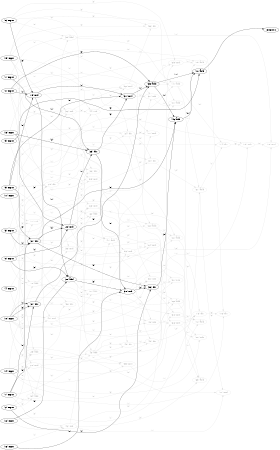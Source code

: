 digraph NeuralNetwork {
rankdir=LR;
size="4,3";
center = true;
node0 [label="(0) Input", color=black, labelfontcolor=black, fontcolor=black];
node1 [label="(1) Input", color=black, labelfontcolor=black, fontcolor=black];
node2 [label="(2) Input", color=black, labelfontcolor=black, fontcolor=black];
node3 [label="(3) Input", color=black, labelfontcolor=black, fontcolor=black];
node4 [label="(4) Input", color=black, labelfontcolor=black, fontcolor=black];
node5 [label="(5) Input", color=black, labelfontcolor=black, fontcolor=black];
node6 [label="(6) Input", color=black, labelfontcolor=black, fontcolor=black];
node7 [label="(7) Input", color=black, labelfontcolor=black, fontcolor=black];
node8 [label="(8) Input", color=black, labelfontcolor=black, fontcolor=black];
node9 [label="(9) Input", color=black, labelfontcolor=black, fontcolor=black];
node10 [label="(10) Input", color=black, labelfontcolor=black, fontcolor=black];
node11 [label="(11) Input", color=black, labelfontcolor=black, fontcolor=black];
node12 [label="(12) Input", color=black, labelfontcolor=black, fontcolor=black];
node13 [label="(13) Input", color=black, labelfontcolor=black, fontcolor=black];
node14 [label="(14) Input", color=black, labelfontcolor=black, fontcolor=black];
node15 [label="(15) Input", color=black, labelfontcolor=black, fontcolor=black];
node16 [label="(16) Input", color=black, labelfontcolor=black, fontcolor=black];
node17 [label="(17) sub", color=lightgrey, labelfontcolor=lightgrey, fontcolor=lightgrey];
node3 -> node17 [label=" (0)", labelfontcolor=lightgrey, fontcolor=lightgrey, bold=true, color=lightgrey];
node5 -> node17 [label=" (1)", labelfontcolor=lightgrey, fontcolor=lightgrey, bold=true, color=lightgrey];
node4 -> node17 [label=" (2)", labelfontcolor=lightgrey, fontcolor=lightgrey, bold=true, color=lightgrey];
node18 [label="(18) add", color=lightgrey, labelfontcolor=lightgrey, fontcolor=lightgrey];
node8 -> node18 [label=" (0)", labelfontcolor=lightgrey, fontcolor=lightgrey, bold=true, color=lightgrey];
node15 -> node18 [label=" (1)", labelfontcolor=lightgrey, fontcolor=lightgrey, bold=true, color=lightgrey];
node14 -> node18 [label=" (2)", labelfontcolor=lightgrey, fontcolor=lightgrey, bold=true, color=lightgrey];
node19 [label="(19) mul", color=black, labelfontcolor=black, fontcolor=black];
node5 -> node19 [label=" (0)", labelfontcolor=black, fontcolor=black, bold=true, color=black];
node0 -> node19 [label=" (1)", labelfontcolor=black, fontcolor=black, bold=true, color=black];
node6 -> node19 [label=" (2)", labelfontcolor=black, fontcolor=black, bold=true, color=black];
node20 [label="(20) add", color=black, labelfontcolor=black, fontcolor=black];
node12 -> node20 [label=" (0)", labelfontcolor=black, fontcolor=black, bold=true, color=black];
node19 -> node20 [label=" (1)", labelfontcolor=black, fontcolor=black, bold=true, color=black];
node8 -> node20 [label=" (2)", labelfontcolor=black, fontcolor=black, bold=true, color=black];
node21 [label="(21) div", color=black, labelfontcolor=black, fontcolor=black];
node7 -> node21 [label=" (0)", labelfontcolor=black, fontcolor=black, bold=true, color=black];
node3 -> node21 [label=" (1)", labelfontcolor=black, fontcolor=black, bold=true, color=black];
node5 -> node21 [label=" (2)", labelfontcolor=black, fontcolor=black, bold=true, color=black];
node22 [label="(22) mul", color=black, labelfontcolor=black, fontcolor=black];
node21 -> node22 [label=" (0)", labelfontcolor=black, fontcolor=black, bold=true, color=black];
node8 -> node22 [label=" (1)", labelfontcolor=black, fontcolor=black, bold=true, color=black];
node13 -> node22 [label=" (2)", labelfontcolor=black, fontcolor=black, bold=true, color=black];
node23 [label="(23) div", color=black, labelfontcolor=black, fontcolor=black];
node22 -> node23 [label=" (0)", labelfontcolor=black, fontcolor=black, bold=true, color=black];
node1 -> node23 [label=" (1)", labelfontcolor=black, fontcolor=black, bold=true, color=black];
node13 -> node23 [label=" (2)", labelfontcolor=black, fontcolor=black, bold=true, color=black];
node24 [label="(24) div", color=lightgrey, labelfontcolor=lightgrey, fontcolor=lightgrey];
node11 -> node24 [label=" (0)", labelfontcolor=lightgrey, fontcolor=lightgrey, bold=true, color=lightgrey];
node15 -> node24 [label=" (1)", labelfontcolor=lightgrey, fontcolor=lightgrey, bold=true, color=lightgrey];
node23 -> node24 [label=" (2)", labelfontcolor=lightgrey, fontcolor=lightgrey, bold=true, color=lightgrey];
node25 [label="(25) div", color=lightgrey, labelfontcolor=lightgrey, fontcolor=lightgrey];
node8 -> node25 [label=" (0)", labelfontcolor=lightgrey, fontcolor=lightgrey, bold=true, color=lightgrey];
node5 -> node25 [label=" (1)", labelfontcolor=lightgrey, fontcolor=lightgrey, bold=true, color=lightgrey];
node3 -> node25 [label=" (2)", labelfontcolor=lightgrey, fontcolor=lightgrey, bold=true, color=lightgrey];
node26 [label="(26) div", color=lightgrey, labelfontcolor=lightgrey, fontcolor=lightgrey];
node25 -> node26 [label=" (0)", labelfontcolor=lightgrey, fontcolor=lightgrey, bold=true, color=lightgrey];
node20 -> node26 [label=" (1)", labelfontcolor=lightgrey, fontcolor=lightgrey, bold=true, color=lightgrey];
node6 -> node26 [label=" (2)", labelfontcolor=lightgrey, fontcolor=lightgrey, bold=true, color=lightgrey];
node27 [label="(27) div", color=black, labelfontcolor=black, fontcolor=black];
node7 -> node27 [label=" (0)", labelfontcolor=black, fontcolor=black, bold=true, color=black];
node10 -> node27 [label=" (1)", labelfontcolor=black, fontcolor=black, bold=true, color=black];
node10 -> node27 [label=" (2)", labelfontcolor=black, fontcolor=black, bold=true, color=black];
node28 [label="(28) mul", color=lightgrey, labelfontcolor=lightgrey, fontcolor=lightgrey];
node14 -> node28 [label=" (0)", labelfontcolor=lightgrey, fontcolor=lightgrey, bold=true, color=lightgrey];
node0 -> node28 [label=" (1)", labelfontcolor=lightgrey, fontcolor=lightgrey, bold=true, color=lightgrey];
node14 -> node28 [label=" (2)", labelfontcolor=lightgrey, fontcolor=lightgrey, bold=true, color=lightgrey];
node29 [label="(29) add", color=lightgrey, labelfontcolor=lightgrey, fontcolor=lightgrey];
node5 -> node29 [label=" (0)", labelfontcolor=lightgrey, fontcolor=lightgrey, bold=true, color=lightgrey];
node2 -> node29 [label=" (1)", labelfontcolor=lightgrey, fontcolor=lightgrey, bold=true, color=lightgrey];
node10 -> node29 [label=" (2)", labelfontcolor=lightgrey, fontcolor=lightgrey, bold=true, color=lightgrey];
node30 [label="(30) sub", color=black, labelfontcolor=black, fontcolor=black];
node23 -> node30 [label=" (0)", labelfontcolor=black, fontcolor=black, bold=true, color=black];
node16 -> node30 [label=" (1)", labelfontcolor=black, fontcolor=black, bold=true, color=black];
node20 -> node30 [label=" (2)", labelfontcolor=black, fontcolor=black, bold=true, color=black];
node31 [label="(31) mul", color=black, labelfontcolor=black, fontcolor=black];
node5 -> node31 [label=" (0)", labelfontcolor=black, fontcolor=black, bold=true, color=black];
node19 -> node31 [label=" (1)", labelfontcolor=black, fontcolor=black, bold=true, color=black];
node23 -> node31 [label=" (2)", labelfontcolor=black, fontcolor=black, bold=true, color=black];
node32 [label="(32) sub", color=lightgrey, labelfontcolor=lightgrey, fontcolor=lightgrey];
node15 -> node32 [label=" (0)", labelfontcolor=lightgrey, fontcolor=lightgrey, bold=true, color=lightgrey];
node27 -> node32 [label=" (1)", labelfontcolor=lightgrey, fontcolor=lightgrey, bold=true, color=lightgrey];
node9 -> node32 [label=" (2)", labelfontcolor=lightgrey, fontcolor=lightgrey, bold=true, color=lightgrey];
node33 [label="(33) mul", color=lightgrey, labelfontcolor=lightgrey, fontcolor=lightgrey];
node18 -> node33 [label=" (0)", labelfontcolor=lightgrey, fontcolor=lightgrey, bold=true, color=lightgrey];
node5 -> node33 [label=" (1)", labelfontcolor=lightgrey, fontcolor=lightgrey, bold=true, color=lightgrey];
node21 -> node33 [label=" (2)", labelfontcolor=lightgrey, fontcolor=lightgrey, bold=true, color=lightgrey];
node34 [label="(34) div", color=lightgrey, labelfontcolor=lightgrey, fontcolor=lightgrey];
node24 -> node34 [label=" (0)", labelfontcolor=lightgrey, fontcolor=lightgrey, bold=true, color=lightgrey];
node25 -> node34 [label=" (1)", labelfontcolor=lightgrey, fontcolor=lightgrey, bold=true, color=lightgrey];
node3 -> node34 [label=" (2)", labelfontcolor=lightgrey, fontcolor=lightgrey, bold=true, color=lightgrey];
node35 [label="(35) add", color=black, labelfontcolor=black, fontcolor=black];
node27 -> node35 [label=" (0)", labelfontcolor=black, fontcolor=black, bold=true, color=black];
node31 -> node35 [label=" (1)", labelfontcolor=black, fontcolor=black, bold=true, color=black];
node0 -> node35 [label=" (2)", labelfontcolor=black, fontcolor=black, bold=true, color=black];
node36 [label="(36) div", color=black, labelfontcolor=black, fontcolor=black];
node21 -> node36 [label=" (0)", labelfontcolor=black, fontcolor=black, bold=true, color=black];
node2 -> node36 [label=" (1)", labelfontcolor=black, fontcolor=black, bold=true, color=black];
node30 -> node36 [label=" (2)", labelfontcolor=black, fontcolor=black, bold=true, color=black];
node37 [label="(37) sub", color=lightgrey, labelfontcolor=lightgrey, fontcolor=lightgrey];
node0 -> node37 [label=" (0)", labelfontcolor=lightgrey, fontcolor=lightgrey, bold=true, color=lightgrey];
node31 -> node37 [label=" (1)", labelfontcolor=lightgrey, fontcolor=lightgrey, bold=true, color=lightgrey];
node10 -> node37 [label=" (2)", labelfontcolor=lightgrey, fontcolor=lightgrey, bold=true, color=lightgrey];
node38 [label="(38) mul", color=lightgrey, labelfontcolor=lightgrey, fontcolor=lightgrey];
node36 -> node38 [label=" (0)", labelfontcolor=lightgrey, fontcolor=lightgrey, bold=true, color=lightgrey];
node18 -> node38 [label=" (1)", labelfontcolor=lightgrey, fontcolor=lightgrey, bold=true, color=lightgrey];
node28 -> node38 [label=" (2)", labelfontcolor=lightgrey, fontcolor=lightgrey, bold=true, color=lightgrey];
node39 [label="(39) add", color=lightgrey, labelfontcolor=lightgrey, fontcolor=lightgrey];
node6 -> node39 [label=" (0)", labelfontcolor=lightgrey, fontcolor=lightgrey, bold=true, color=lightgrey];
node1 -> node39 [label=" (1)", labelfontcolor=lightgrey, fontcolor=lightgrey, bold=true, color=lightgrey];
node21 -> node39 [label=" (2)", labelfontcolor=lightgrey, fontcolor=lightgrey, bold=true, color=lightgrey];
node40 [label="(40) mul", color=lightgrey, labelfontcolor=lightgrey, fontcolor=lightgrey];
node15 -> node40 [label=" (0)", labelfontcolor=lightgrey, fontcolor=lightgrey, bold=true, color=lightgrey];
node10 -> node40 [label=" (1)", labelfontcolor=lightgrey, fontcolor=lightgrey, bold=true, color=lightgrey];
node10 -> node40 [label=" (2)", labelfontcolor=lightgrey, fontcolor=lightgrey, bold=true, color=lightgrey];
node41 [label="(41) add", color=lightgrey, labelfontcolor=lightgrey, fontcolor=lightgrey];
node35 -> node41 [label=" (0)", labelfontcolor=lightgrey, fontcolor=lightgrey, bold=true, color=lightgrey];
node11 -> node41 [label=" (1)", labelfontcolor=lightgrey, fontcolor=lightgrey, bold=true, color=lightgrey];
node39 -> node41 [label=" (2)", labelfontcolor=lightgrey, fontcolor=lightgrey, bold=true, color=lightgrey];
node42 [label="(42) sub", color=lightgrey, labelfontcolor=lightgrey, fontcolor=lightgrey];
node12 -> node42 [label=" (0)", labelfontcolor=lightgrey, fontcolor=lightgrey, bold=true, color=lightgrey];
node16 -> node42 [label=" (1)", labelfontcolor=lightgrey, fontcolor=lightgrey, bold=true, color=lightgrey];
node7 -> node42 [label=" (2)", labelfontcolor=lightgrey, fontcolor=lightgrey, bold=true, color=lightgrey];
node43 [label="(43) add", color=lightgrey, labelfontcolor=lightgrey, fontcolor=lightgrey];
node7 -> node43 [label=" (0)", labelfontcolor=lightgrey, fontcolor=lightgrey, bold=true, color=lightgrey];
node5 -> node43 [label=" (1)", labelfontcolor=lightgrey, fontcolor=lightgrey, bold=true, color=lightgrey];
node14 -> node43 [label=" (2)", labelfontcolor=lightgrey, fontcolor=lightgrey, bold=true, color=lightgrey];
node44 [label="(44) sub", color=lightgrey, labelfontcolor=lightgrey, fontcolor=lightgrey];
node1 -> node44 [label=" (0)", labelfontcolor=lightgrey, fontcolor=lightgrey, bold=true, color=lightgrey];
node8 -> node44 [label=" (1)", labelfontcolor=lightgrey, fontcolor=lightgrey, bold=true, color=lightgrey];
node32 -> node44 [label=" (2)", labelfontcolor=lightgrey, fontcolor=lightgrey, bold=true, color=lightgrey];
node45 [label="(45) div", color=lightgrey, labelfontcolor=lightgrey, fontcolor=lightgrey];
node43 -> node45 [label=" (0)", labelfontcolor=lightgrey, fontcolor=lightgrey, bold=true, color=lightgrey];
node23 -> node45 [label=" (1)", labelfontcolor=lightgrey, fontcolor=lightgrey, bold=true, color=lightgrey];
node43 -> node45 [label=" (2)", labelfontcolor=lightgrey, fontcolor=lightgrey, bold=true, color=lightgrey];
node46 [label="(46) add", color=black, labelfontcolor=black, fontcolor=black];
node21 -> node46 [label=" (0)", labelfontcolor=black, fontcolor=black, bold=true, color=black];
node35 -> node46 [label=" (1)", labelfontcolor=black, fontcolor=black, bold=true, color=black];
node36 -> node46 [label=" (2)", labelfontcolor=black, fontcolor=black, bold=true, color=black];
node47 [label="(47) add", color=lightgrey, labelfontcolor=lightgrey, fontcolor=lightgrey];
node10 -> node47 [label=" (0)", labelfontcolor=lightgrey, fontcolor=lightgrey, bold=true, color=lightgrey];
node22 -> node47 [label=" (1)", labelfontcolor=lightgrey, fontcolor=lightgrey, bold=true, color=lightgrey];
node32 -> node47 [label=" (2)", labelfontcolor=lightgrey, fontcolor=lightgrey, bold=true, color=lightgrey];
node48 [label="(48) sub", color=lightgrey, labelfontcolor=lightgrey, fontcolor=lightgrey];
node30 -> node48 [label=" (0)", labelfontcolor=lightgrey, fontcolor=lightgrey, bold=true, color=lightgrey];
node40 -> node48 [label=" (1)", labelfontcolor=lightgrey, fontcolor=lightgrey, bold=true, color=lightgrey];
node18 -> node48 [label=" (2)", labelfontcolor=lightgrey, fontcolor=lightgrey, bold=true, color=lightgrey];
node49 [label="(49) div", color=lightgrey, labelfontcolor=lightgrey, fontcolor=lightgrey];
node28 -> node49 [label=" (0)", labelfontcolor=lightgrey, fontcolor=lightgrey, bold=true, color=lightgrey];
node45 -> node49 [label=" (1)", labelfontcolor=lightgrey, fontcolor=lightgrey, bold=true, color=lightgrey];
node47 -> node49 [label=" (2)", labelfontcolor=lightgrey, fontcolor=lightgrey, bold=true, color=lightgrey];
node50 [label="(50) sub", color=lightgrey, labelfontcolor=lightgrey, fontcolor=lightgrey];
node30 -> node50 [label=" (0)", labelfontcolor=lightgrey, fontcolor=lightgrey, bold=true, color=lightgrey];
node9 -> node50 [label=" (1)", labelfontcolor=lightgrey, fontcolor=lightgrey, bold=true, color=lightgrey];
node40 -> node50 [label=" (2)", labelfontcolor=lightgrey, fontcolor=lightgrey, bold=true, color=lightgrey];
node51 [label="(51) sub", color=lightgrey, labelfontcolor=lightgrey, fontcolor=lightgrey];
node10 -> node51 [label=" (0)", labelfontcolor=lightgrey, fontcolor=lightgrey, bold=true, color=lightgrey];
node36 -> node51 [label=" (1)", labelfontcolor=lightgrey, fontcolor=lightgrey, bold=true, color=lightgrey];
node3 -> node51 [label=" (2)", labelfontcolor=lightgrey, fontcolor=lightgrey, bold=true, color=lightgrey];
node52 [label="(52) mul", color=lightgrey, labelfontcolor=lightgrey, fontcolor=lightgrey];
node19 -> node52 [label=" (0)", labelfontcolor=lightgrey, fontcolor=lightgrey, bold=true, color=lightgrey];
node32 -> node52 [label=" (1)", labelfontcolor=lightgrey, fontcolor=lightgrey, bold=true, color=lightgrey];
node44 -> node52 [label=" (2)", labelfontcolor=lightgrey, fontcolor=lightgrey, bold=true, color=lightgrey];
node53 [label="(53) sub", color=lightgrey, labelfontcolor=lightgrey, fontcolor=lightgrey];
node21 -> node53 [label=" (0)", labelfontcolor=lightgrey, fontcolor=lightgrey, bold=true, color=lightgrey];
node23 -> node53 [label=" (1)", labelfontcolor=lightgrey, fontcolor=lightgrey, bold=true, color=lightgrey];
node43 -> node53 [label=" (2)", labelfontcolor=lightgrey, fontcolor=lightgrey, bold=true, color=lightgrey];
node54 [label="(54) add", color=lightgrey, labelfontcolor=lightgrey, fontcolor=lightgrey];
node3 -> node54 [label=" (0)", labelfontcolor=lightgrey, fontcolor=lightgrey, bold=true, color=lightgrey];
node2 -> node54 [label=" (1)", labelfontcolor=lightgrey, fontcolor=lightgrey, bold=true, color=lightgrey];
node2 -> node54 [label=" (2)", labelfontcolor=lightgrey, fontcolor=lightgrey, bold=true, color=lightgrey];
node55 [label="(55) mul", color=lightgrey, labelfontcolor=lightgrey, fontcolor=lightgrey];
node1 -> node55 [label=" (0)", labelfontcolor=lightgrey, fontcolor=lightgrey, bold=true, color=lightgrey];
node22 -> node55 [label=" (1)", labelfontcolor=lightgrey, fontcolor=lightgrey, bold=true, color=lightgrey];
node17 -> node55 [label=" (2)", labelfontcolor=lightgrey, fontcolor=lightgrey, bold=true, color=lightgrey];
node56 [label="(56) div", color=lightgrey, labelfontcolor=lightgrey, fontcolor=lightgrey];
node15 -> node56 [label=" (0)", labelfontcolor=lightgrey, fontcolor=lightgrey, bold=true, color=lightgrey];
node52 -> node56 [label=" (1)", labelfontcolor=lightgrey, fontcolor=lightgrey, bold=true, color=lightgrey];
node6 -> node56 [label=" (2)", labelfontcolor=lightgrey, fontcolor=lightgrey, bold=true, color=lightgrey];
node57 [label="(57) add", color=lightgrey, labelfontcolor=lightgrey, fontcolor=lightgrey];
node20 -> node57 [label=" (0)", labelfontcolor=lightgrey, fontcolor=lightgrey, bold=true, color=lightgrey];
node20 -> node57 [label=" (1)", labelfontcolor=lightgrey, fontcolor=lightgrey, bold=true, color=lightgrey];
node40 -> node57 [label=" (2)", labelfontcolor=lightgrey, fontcolor=lightgrey, bold=true, color=lightgrey];
node58 [label="(58) div", color=lightgrey, labelfontcolor=lightgrey, fontcolor=lightgrey];
node54 -> node58 [label=" (0)", labelfontcolor=lightgrey, fontcolor=lightgrey, bold=true, color=lightgrey];
node27 -> node58 [label=" (1)", labelfontcolor=lightgrey, fontcolor=lightgrey, bold=true, color=lightgrey];
node11 -> node58 [label=" (2)", labelfontcolor=lightgrey, fontcolor=lightgrey, bold=true, color=lightgrey];
node59 [label="(59) mul", color=lightgrey, labelfontcolor=lightgrey, fontcolor=lightgrey];
node29 -> node59 [label=" (0)", labelfontcolor=lightgrey, fontcolor=lightgrey, bold=true, color=lightgrey];
node14 -> node59 [label=" (1)", labelfontcolor=lightgrey, fontcolor=lightgrey, bold=true, color=lightgrey];
node43 -> node59 [label=" (2)", labelfontcolor=lightgrey, fontcolor=lightgrey, bold=true, color=lightgrey];
node60 [label="(60) add", color=lightgrey, labelfontcolor=lightgrey, fontcolor=lightgrey];
node47 -> node60 [label=" (0)", labelfontcolor=lightgrey, fontcolor=lightgrey, bold=true, color=lightgrey];
node47 -> node60 [label=" (1)", labelfontcolor=lightgrey, fontcolor=lightgrey, bold=true, color=lightgrey];
node24 -> node60 [label=" (2)", labelfontcolor=lightgrey, fontcolor=lightgrey, bold=true, color=lightgrey];
node61 [label="(61) add", color=lightgrey, labelfontcolor=lightgrey, fontcolor=lightgrey];
node20 -> node61 [label=" (0)", labelfontcolor=lightgrey, fontcolor=lightgrey, bold=true, color=lightgrey];
node60 -> node61 [label=" (1)", labelfontcolor=lightgrey, fontcolor=lightgrey, bold=true, color=lightgrey];
node44 -> node61 [label=" (2)", labelfontcolor=lightgrey, fontcolor=lightgrey, bold=true, color=lightgrey];
node62 [label="(62) add", color=lightgrey, labelfontcolor=lightgrey, fontcolor=lightgrey];
node22 -> node62 [label=" (0)", labelfontcolor=lightgrey, fontcolor=lightgrey, bold=true, color=lightgrey];
node9 -> node62 [label=" (1)", labelfontcolor=lightgrey, fontcolor=lightgrey, bold=true, color=lightgrey];
node20 -> node62 [label=" (2)", labelfontcolor=lightgrey, fontcolor=lightgrey, bold=true, color=lightgrey];
node63 [label="(63) mul", color=lightgrey, labelfontcolor=lightgrey, fontcolor=lightgrey];
node42 -> node63 [label=" (0)", labelfontcolor=lightgrey, fontcolor=lightgrey, bold=true, color=lightgrey];
node0 -> node63 [label=" (1)", labelfontcolor=lightgrey, fontcolor=lightgrey, bold=true, color=lightgrey];
node22 -> node63 [label=" (2)", labelfontcolor=lightgrey, fontcolor=lightgrey, bold=true, color=lightgrey];
node64 [label="(64) mul", color=lightgrey, labelfontcolor=lightgrey, fontcolor=lightgrey];
node8 -> node64 [label=" (0)", labelfontcolor=lightgrey, fontcolor=lightgrey, bold=true, color=lightgrey];
node53 -> node64 [label=" (1)", labelfontcolor=lightgrey, fontcolor=lightgrey, bold=true, color=lightgrey];
node63 -> node64 [label=" (2)", labelfontcolor=lightgrey, fontcolor=lightgrey, bold=true, color=lightgrey];
node65 [label="(65) mul", color=lightgrey, labelfontcolor=lightgrey, fontcolor=lightgrey];
node43 -> node65 [label=" (0)", labelfontcolor=lightgrey, fontcolor=lightgrey, bold=true, color=lightgrey];
node35 -> node65 [label=" (1)", labelfontcolor=lightgrey, fontcolor=lightgrey, bold=true, color=lightgrey];
node6 -> node65 [label=" (2)", labelfontcolor=lightgrey, fontcolor=lightgrey, bold=true, color=lightgrey];
node66 [label="(66) mul", color=lightgrey, labelfontcolor=lightgrey, fontcolor=lightgrey];
node14 -> node66 [label=" (0)", labelfontcolor=lightgrey, fontcolor=lightgrey, bold=true, color=lightgrey];
node48 -> node66 [label=" (1)", labelfontcolor=lightgrey, fontcolor=lightgrey, bold=true, color=lightgrey];
node22 -> node66 [label=" (2)", labelfontcolor=lightgrey, fontcolor=lightgrey, bold=true, color=lightgrey];
node67 [label="(67) add", color=lightgrey, labelfontcolor=lightgrey, fontcolor=lightgrey];
node41 -> node67 [label=" (0)", labelfontcolor=lightgrey, fontcolor=lightgrey, bold=true, color=lightgrey];
node12 -> node67 [label=" (1)", labelfontcolor=lightgrey, fontcolor=lightgrey, bold=true, color=lightgrey];
node34 -> node67 [label=" (2)", labelfontcolor=lightgrey, fontcolor=lightgrey, bold=true, color=lightgrey];
node68 [label="(68) add", color=lightgrey, labelfontcolor=lightgrey, fontcolor=lightgrey];
node36 -> node68 [label=" (0)", labelfontcolor=lightgrey, fontcolor=lightgrey, bold=true, color=lightgrey];
node57 -> node68 [label=" (1)", labelfontcolor=lightgrey, fontcolor=lightgrey, bold=true, color=lightgrey];
node43 -> node68 [label=" (2)", labelfontcolor=lightgrey, fontcolor=lightgrey, bold=true, color=lightgrey];
node69 [label="(69) add", color=lightgrey, labelfontcolor=lightgrey, fontcolor=lightgrey];
node53 -> node69 [label=" (0)", labelfontcolor=lightgrey, fontcolor=lightgrey, bold=true, color=lightgrey];
node66 -> node69 [label=" (1)", labelfontcolor=lightgrey, fontcolor=lightgrey, bold=true, color=lightgrey];
node42 -> node69 [label=" (2)", labelfontcolor=lightgrey, fontcolor=lightgrey, bold=true, color=lightgrey];
node70 [label="(70) add", color=black, labelfontcolor=black, fontcolor=black];
node46 -> node70 [label=" (0)", labelfontcolor=black, fontcolor=black, bold=true, color=black];
node35 -> node70 [label=" (1)", labelfontcolor=black, fontcolor=black, bold=true, color=black];
node9 -> node70 [label=" (2)", labelfontcolor=black, fontcolor=black, bold=true, color=black];
node71 [label="(71) mul", color=lightgrey, labelfontcolor=lightgrey, fontcolor=lightgrey];
node10 -> node71 [label=" (0)", labelfontcolor=lightgrey, fontcolor=lightgrey, bold=true, color=lightgrey];
node42 -> node71 [label=" (1)", labelfontcolor=lightgrey, fontcolor=lightgrey, bold=true, color=lightgrey];
node67 -> node71 [label=" (2)", labelfontcolor=lightgrey, fontcolor=lightgrey, bold=true, color=lightgrey];
node72 [label="(72) add", color=lightgrey, labelfontcolor=lightgrey, fontcolor=lightgrey];
node38 -> node72 [label=" (0)", labelfontcolor=lightgrey, fontcolor=lightgrey, bold=true, color=lightgrey];
node59 -> node72 [label=" (1)", labelfontcolor=lightgrey, fontcolor=lightgrey, bold=true, color=lightgrey];
node61 -> node72 [label=" (2)", labelfontcolor=lightgrey, fontcolor=lightgrey, bold=true, color=lightgrey];
node73 [label="(73) div", color=lightgrey, labelfontcolor=lightgrey, fontcolor=lightgrey];
node63 -> node73 [label=" (0)", labelfontcolor=lightgrey, fontcolor=lightgrey, bold=true, color=lightgrey];
node66 -> node73 [label=" (1)", labelfontcolor=lightgrey, fontcolor=lightgrey, bold=true, color=lightgrey];
node49 -> node73 [label=" (2)", labelfontcolor=lightgrey, fontcolor=lightgrey, bold=true, color=lightgrey];
node74 [label="(74) div", color=lightgrey, labelfontcolor=lightgrey, fontcolor=lightgrey];
node41 -> node74 [label=" (0)", labelfontcolor=lightgrey, fontcolor=lightgrey, bold=true, color=lightgrey];
node67 -> node74 [label=" (1)", labelfontcolor=lightgrey, fontcolor=lightgrey, bold=true, color=lightgrey];
node25 -> node74 [label=" (2)", labelfontcolor=lightgrey, fontcolor=lightgrey, bold=true, color=lightgrey];
node75 [label="(75) sub", color=lightgrey, labelfontcolor=lightgrey, fontcolor=lightgrey];
node5 -> node75 [label=" (0)", labelfontcolor=lightgrey, fontcolor=lightgrey, bold=true, color=lightgrey];
node30 -> node75 [label=" (1)", labelfontcolor=lightgrey, fontcolor=lightgrey, bold=true, color=lightgrey];
node74 -> node75 [label=" (2)", labelfontcolor=lightgrey, fontcolor=lightgrey, bold=true, color=lightgrey];
node76 [label="(76) div", color=lightgrey, labelfontcolor=lightgrey, fontcolor=lightgrey];
node0 -> node76 [label=" (0)", labelfontcolor=lightgrey, fontcolor=lightgrey, bold=true, color=lightgrey];
node7 -> node76 [label=" (1)", labelfontcolor=lightgrey, fontcolor=lightgrey, bold=true, color=lightgrey];
node73 -> node76 [label=" (2)", labelfontcolor=lightgrey, fontcolor=lightgrey, bold=true, color=lightgrey];
node77 [label="(77) mul", color=lightgrey, labelfontcolor=lightgrey, fontcolor=lightgrey];
node27 -> node77 [label=" (0)", labelfontcolor=lightgrey, fontcolor=lightgrey, bold=true, color=lightgrey];
node15 -> node77 [label=" (1)", labelfontcolor=lightgrey, fontcolor=lightgrey, bold=true, color=lightgrey];
node24 -> node77 [label=" (2)", labelfontcolor=lightgrey, fontcolor=lightgrey, bold=true, color=lightgrey];
node78 [label="(78) mul", color=lightgrey, labelfontcolor=lightgrey, fontcolor=lightgrey];
node75 -> node78 [label=" (0)", labelfontcolor=lightgrey, fontcolor=lightgrey, bold=true, color=lightgrey];
node39 -> node78 [label=" (1)", labelfontcolor=lightgrey, fontcolor=lightgrey, bold=true, color=lightgrey];
node33 -> node78 [label=" (2)", labelfontcolor=lightgrey, fontcolor=lightgrey, bold=true, color=lightgrey];
node79 [label="(79) add", color=lightgrey, labelfontcolor=lightgrey, fontcolor=lightgrey];
node10 -> node79 [label=" (0)", labelfontcolor=lightgrey, fontcolor=lightgrey, bold=true, color=lightgrey];
node65 -> node79 [label=" (1)", labelfontcolor=lightgrey, fontcolor=lightgrey, bold=true, color=lightgrey];
node13 -> node79 [label=" (2)", labelfontcolor=lightgrey, fontcolor=lightgrey, bold=true, color=lightgrey];
node80 [label="(80) sub", color=lightgrey, labelfontcolor=lightgrey, fontcolor=lightgrey];
node60 -> node80 [label=" (0)", labelfontcolor=lightgrey, fontcolor=lightgrey, bold=true, color=lightgrey];
node68 -> node80 [label=" (1)", labelfontcolor=lightgrey, fontcolor=lightgrey, bold=true, color=lightgrey];
node4 -> node80 [label=" (2)", labelfontcolor=lightgrey, fontcolor=lightgrey, bold=true, color=lightgrey];
node81 [label="(81) add", color=lightgrey, labelfontcolor=lightgrey, fontcolor=lightgrey];
node42 -> node81 [label=" (0)", labelfontcolor=lightgrey, fontcolor=lightgrey, bold=true, color=lightgrey];
node37 -> node81 [label=" (1)", labelfontcolor=lightgrey, fontcolor=lightgrey, bold=true, color=lightgrey];
node15 -> node81 [label=" (2)", labelfontcolor=lightgrey, fontcolor=lightgrey, bold=true, color=lightgrey];
node82 [label="Output 0", color=black, labelfontcolor=black, fontcolor=black];
node70 -> node82 [labelfontcolor=black, fontcolor=black, bold=true, color=black];
{ rank = source; "node0"; "node1"; "node2"; "node3"; "node4"; "node5"; "node6"; "node7"; "node8"; "node9"; "node10"; "node11"; "node12"; "node13"; "node14"; "node15"; "node16"; }
{ rank = max;"node82"; }
}